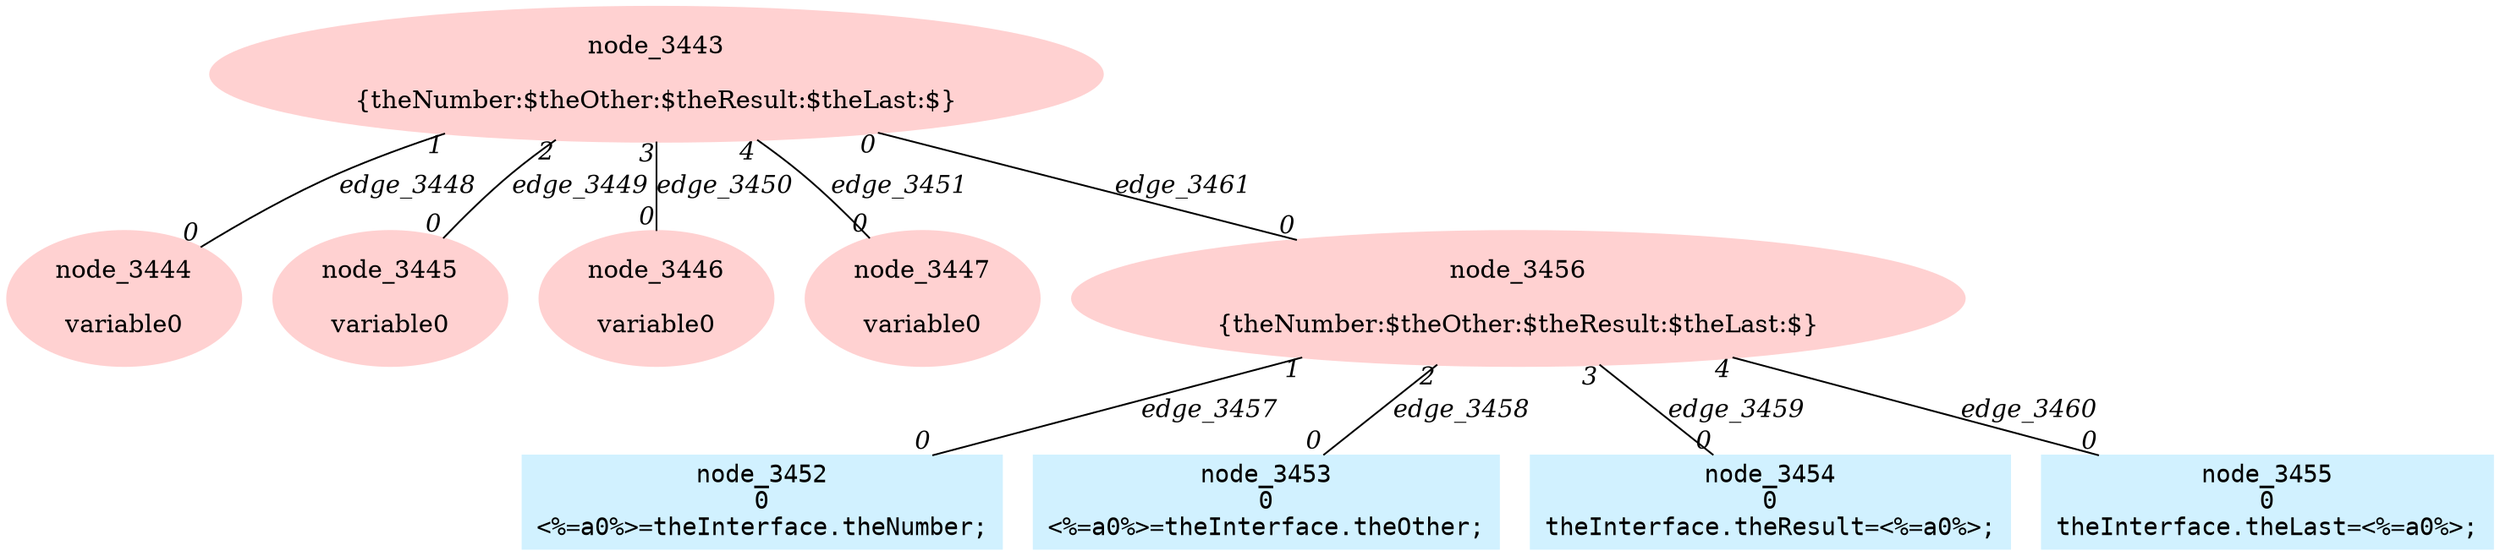 digraph g{node_3443 [shape=ellipse, style=filled, color="#ffd1d1", label="node_3443

{theNumber:$theOther:$theResult:$theLast:$}" ]
node_3444 [shape=ellipse, style=filled, color="#ffd1d1", label="node_3444

variable0" ]
node_3445 [shape=ellipse, style=filled, color="#ffd1d1", label="node_3445

variable0" ]
node_3446 [shape=ellipse, style=filled, color="#ffd1d1", label="node_3446

variable0" ]
node_3447 [shape=ellipse, style=filled, color="#ffd1d1", label="node_3447

variable0" ]
node_3456 [shape=ellipse, style=filled, color="#ffd1d1", label="node_3456

{theNumber:$theOther:$theResult:$theLast:$}" ]
node_3452 [shape=box, style=filled, color="#d1f1ff", fontname="Courier", label="node_3452
0
<%=a0%>=theInterface.theNumber;
" ]
node_3453 [shape=box, style=filled, color="#d1f1ff", fontname="Courier", label="node_3453
0
<%=a0%>=theInterface.theOther;
" ]
node_3454 [shape=box, style=filled, color="#d1f1ff", fontname="Courier", label="node_3454
0
theInterface.theResult=<%=a0%>;
" ]
node_3455 [shape=box, style=filled, color="#d1f1ff", fontname="Courier", label="node_3455
0
theInterface.theLast=<%=a0%>;
" ]
node_3443 -> node_3444 [dir=none, arrowHead=none, fontname="Times-Italic", label="edge_3448",  headlabel="0", taillabel="1" ]
node_3443 -> node_3445 [dir=none, arrowHead=none, fontname="Times-Italic", label="edge_3449",  headlabel="0", taillabel="2" ]
node_3443 -> node_3446 [dir=none, arrowHead=none, fontname="Times-Italic", label="edge_3450",  headlabel="0", taillabel="3" ]
node_3443 -> node_3447 [dir=none, arrowHead=none, fontname="Times-Italic", label="edge_3451",  headlabel="0", taillabel="4" ]
node_3456 -> node_3452 [dir=none, arrowHead=none, fontname="Times-Italic", label="edge_3457",  headlabel="0", taillabel="1" ]
node_3456 -> node_3453 [dir=none, arrowHead=none, fontname="Times-Italic", label="edge_3458",  headlabel="0", taillabel="2" ]
node_3456 -> node_3454 [dir=none, arrowHead=none, fontname="Times-Italic", label="edge_3459",  headlabel="0", taillabel="3" ]
node_3456 -> node_3455 [dir=none, arrowHead=none, fontname="Times-Italic", label="edge_3460",  headlabel="0", taillabel="4" ]
node_3443 -> node_3456 [dir=none, arrowHead=none, fontname="Times-Italic", label="edge_3461",  headlabel="0", taillabel="0" ]
}
